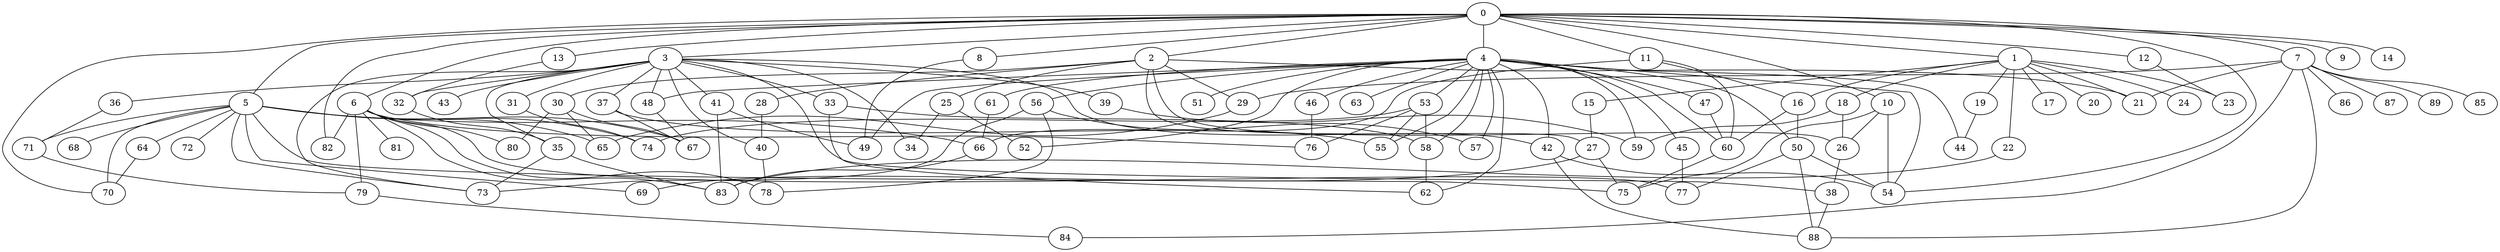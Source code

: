 
graph graphname {
    0 -- 1
0 -- 2
0 -- 3
0 -- 4
0 -- 5
0 -- 6
0 -- 7
0 -- 8
0 -- 9
0 -- 10
0 -- 11
0 -- 12
0 -- 13
0 -- 14
0 -- 82
0 -- 70
0 -- 54
1 -- 15
1 -- 16
1 -- 17
1 -- 18
1 -- 19
1 -- 20
1 -- 21
1 -- 22
1 -- 23
1 -- 24
2 -- 25
2 -- 26
2 -- 27
2 -- 28
2 -- 29
2 -- 30
2 -- 21
3 -- 32
3 -- 34
3 -- 35
3 -- 36
3 -- 37
3 -- 38
3 -- 33
3 -- 40
3 -- 41
3 -- 42
3 -- 39
3 -- 43
3 -- 31
3 -- 48
3 -- 73
4 -- 44
4 -- 45
4 -- 46
4 -- 47
4 -- 48
4 -- 49
4 -- 50
4 -- 51
4 -- 52
4 -- 53
4 -- 54
4 -- 55
4 -- 56
4 -- 57
4 -- 58
4 -- 59
4 -- 60
4 -- 61
4 -- 62
4 -- 63
4 -- 42
5 -- 64
5 -- 66
5 -- 67
5 -- 68
5 -- 69
5 -- 70
5 -- 65
5 -- 72
5 -- 73
5 -- 74
5 -- 71
5 -- 75
6 -- 76
6 -- 77
6 -- 78
6 -- 79
6 -- 80
6 -- 81
6 -- 82
6 -- 83
7 -- 84
7 -- 85
7 -- 86
7 -- 87
7 -- 88
7 -- 89
7 -- 21
7 -- 29
8 -- 49
10 -- 26
10 -- 75
10 -- 54
11 -- 16
11 -- 60
11 -- 66
12 -- 23
13 -- 32
15 -- 27
16 -- 50
16 -- 60
18 -- 59
18 -- 26
19 -- 44
22 -- 83
25 -- 52
25 -- 34
26 -- 38
27 -- 75
27 -- 69
28 -- 40
29 -- 65
30 -- 65
30 -- 80
30 -- 67
31 -- 74
32 -- 35
33 -- 58
33 -- 62
35 -- 73
35 -- 83
36 -- 71
37 -- 55
37 -- 67
38 -- 88
39 -- 59
40 -- 78
41 -- 83
41 -- 49
42 -- 54
42 -- 88
45 -- 77
46 -- 76
47 -- 60
48 -- 67
50 -- 77
50 -- 88
50 -- 54
53 -- 76
53 -- 58
53 -- 55
53 -- 74
56 -- 73
56 -- 78
56 -- 57
58 -- 62
60 -- 75
61 -- 66
64 -- 70
66 -- 83
71 -- 79
79 -- 84

}
